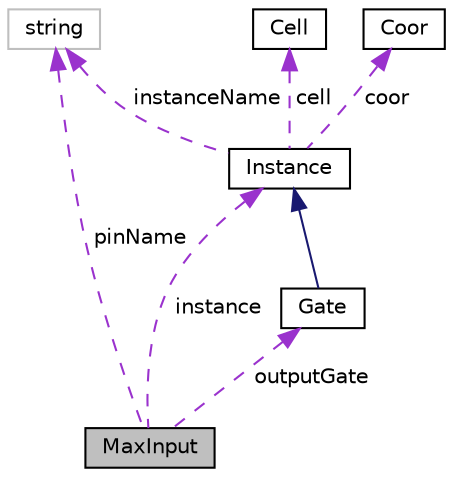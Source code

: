 digraph "MaxInput"
{
 // LATEX_PDF_SIZE
  edge [fontname="Helvetica",fontsize="10",labelfontname="Helvetica",labelfontsize="10"];
  node [fontname="Helvetica",fontsize="10",shape=record];
  Node1 [label="MaxInput",height=0.2,width=0.4,color="black", fillcolor="grey75", style="filled", fontcolor="black",tooltip=" "];
  Node2 -> Node1 [dir="back",color="darkorchid3",fontsize="10",style="dashed",label=" pinName" ];
  Node2 [label="string",height=0.2,width=0.4,color="grey75", fillcolor="white", style="filled",tooltip=" "];
  Node3 -> Node1 [dir="back",color="darkorchid3",fontsize="10",style="dashed",label=" outputGate" ];
  Node3 [label="Gate",height=0.2,width=0.4,color="black", fillcolor="white", style="filled",URL="$classGate.html",tooltip=" "];
  Node4 -> Node3 [dir="back",color="midnightblue",fontsize="10",style="solid"];
  Node4 [label="Instance",height=0.2,width=0.4,color="black", fillcolor="white", style="filled",URL="$classInstance.html",tooltip=" "];
  Node5 -> Node4 [dir="back",color="darkorchid3",fontsize="10",style="dashed",label=" cell" ];
  Node5 [label="Cell",height=0.2,width=0.4,color="black", fillcolor="white", style="filled",URL="$classCell.html",tooltip=" "];
  Node2 -> Node4 [dir="back",color="darkorchid3",fontsize="10",style="dashed",label=" instanceName" ];
  Node6 -> Node4 [dir="back",color="darkorchid3",fontsize="10",style="dashed",label=" coor" ];
  Node6 [label="Coor",height=0.2,width=0.4,color="black", fillcolor="white", style="filled",URL="$classCoor.html",tooltip=" "];
  Node4 -> Node1 [dir="back",color="darkorchid3",fontsize="10",style="dashed",label=" instance" ];
}
